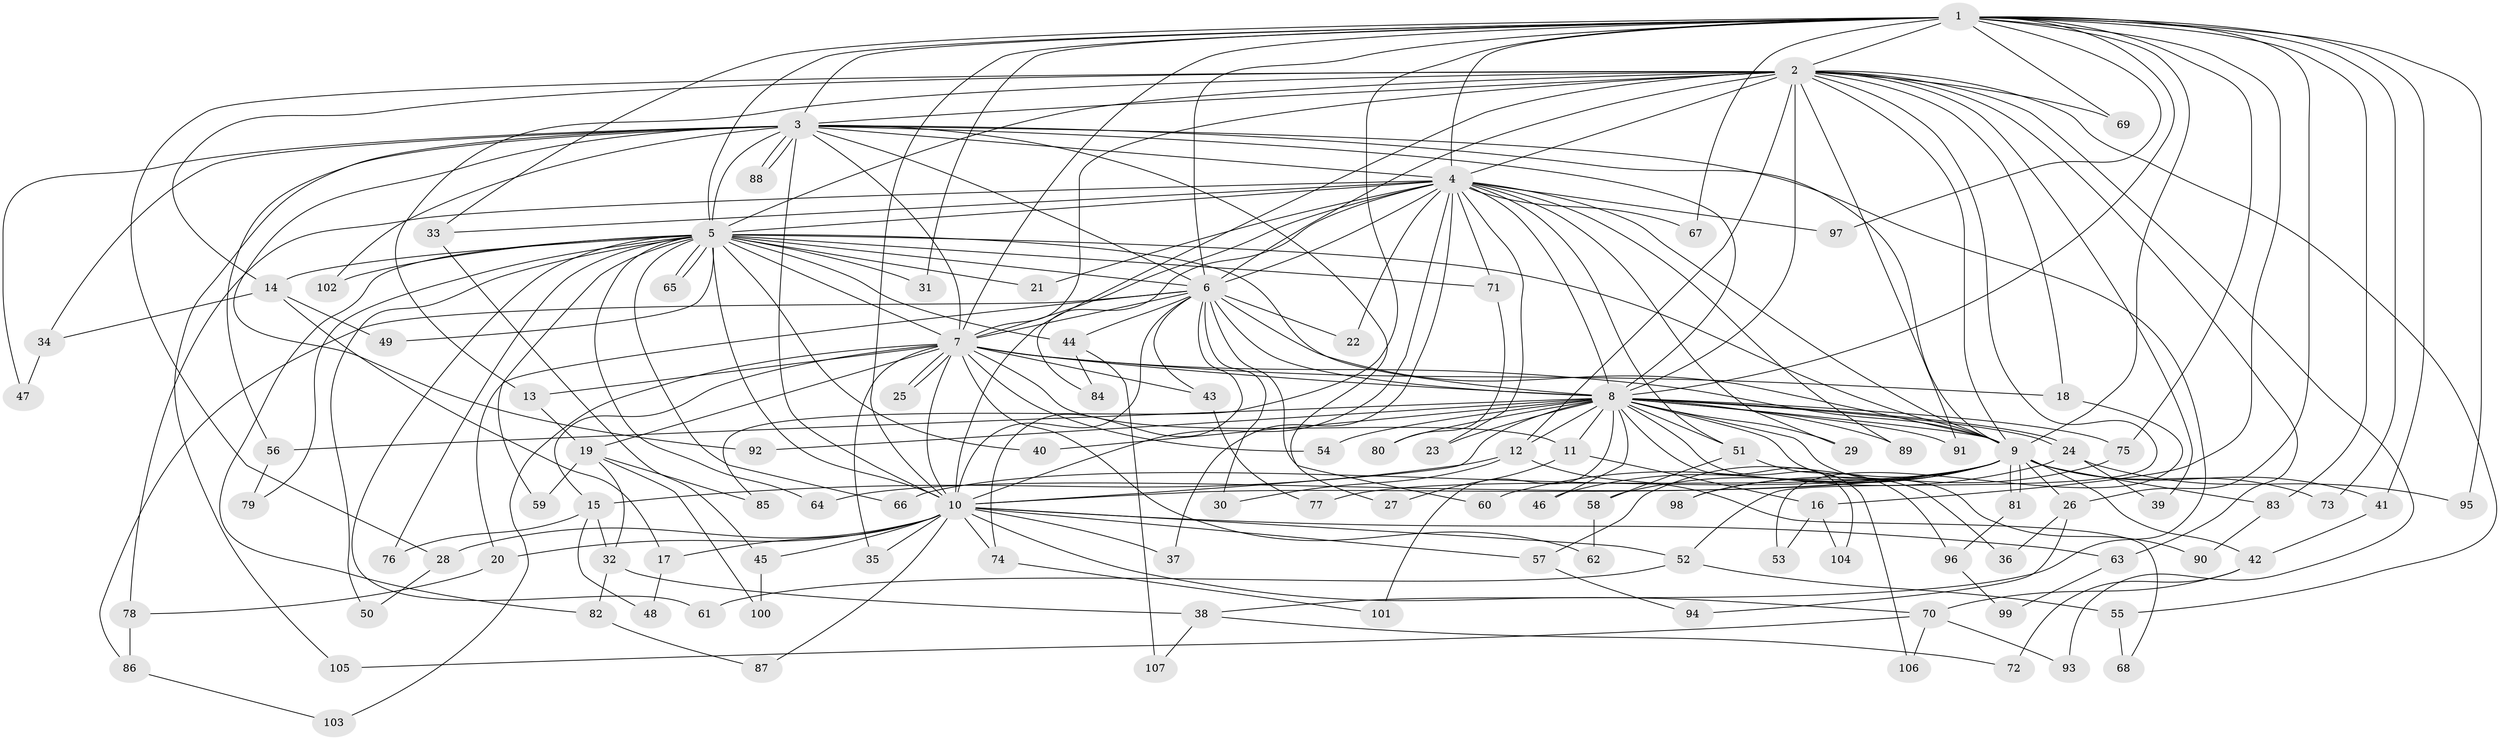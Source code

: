 // Generated by graph-tools (version 1.1) at 2025/49/03/09/25 03:49:31]
// undirected, 107 vertices, 239 edges
graph export_dot {
graph [start="1"]
  node [color=gray90,style=filled];
  1;
  2;
  3;
  4;
  5;
  6;
  7;
  8;
  9;
  10;
  11;
  12;
  13;
  14;
  15;
  16;
  17;
  18;
  19;
  20;
  21;
  22;
  23;
  24;
  25;
  26;
  27;
  28;
  29;
  30;
  31;
  32;
  33;
  34;
  35;
  36;
  37;
  38;
  39;
  40;
  41;
  42;
  43;
  44;
  45;
  46;
  47;
  48;
  49;
  50;
  51;
  52;
  53;
  54;
  55;
  56;
  57;
  58;
  59;
  60;
  61;
  62;
  63;
  64;
  65;
  66;
  67;
  68;
  69;
  70;
  71;
  72;
  73;
  74;
  75;
  76;
  77;
  78;
  79;
  80;
  81;
  82;
  83;
  84;
  85;
  86;
  87;
  88;
  89;
  90;
  91;
  92;
  93;
  94;
  95;
  96;
  97;
  98;
  99;
  100;
  101;
  102;
  103;
  104;
  105;
  106;
  107;
  1 -- 2;
  1 -- 3;
  1 -- 4;
  1 -- 5;
  1 -- 6;
  1 -- 7;
  1 -- 8;
  1 -- 9;
  1 -- 10;
  1 -- 16;
  1 -- 26;
  1 -- 31;
  1 -- 33;
  1 -- 41;
  1 -- 67;
  1 -- 69;
  1 -- 73;
  1 -- 75;
  1 -- 83;
  1 -- 85;
  1 -- 95;
  1 -- 97;
  2 -- 3;
  2 -- 4;
  2 -- 5;
  2 -- 6;
  2 -- 7;
  2 -- 8;
  2 -- 9;
  2 -- 10;
  2 -- 12;
  2 -- 13;
  2 -- 14;
  2 -- 18;
  2 -- 28;
  2 -- 39;
  2 -- 52;
  2 -- 55;
  2 -- 63;
  2 -- 69;
  2 -- 91;
  2 -- 93;
  3 -- 4;
  3 -- 5;
  3 -- 6;
  3 -- 7;
  3 -- 8;
  3 -- 9;
  3 -- 10;
  3 -- 27;
  3 -- 34;
  3 -- 38;
  3 -- 47;
  3 -- 56;
  3 -- 88;
  3 -- 88;
  3 -- 92;
  3 -- 102;
  3 -- 105;
  4 -- 5;
  4 -- 6;
  4 -- 7;
  4 -- 8;
  4 -- 9;
  4 -- 10;
  4 -- 21;
  4 -- 22;
  4 -- 23;
  4 -- 29;
  4 -- 33;
  4 -- 37;
  4 -- 51;
  4 -- 67;
  4 -- 71;
  4 -- 78;
  4 -- 84;
  4 -- 89;
  4 -- 97;
  5 -- 6;
  5 -- 7;
  5 -- 8;
  5 -- 9;
  5 -- 10;
  5 -- 14;
  5 -- 21;
  5 -- 31;
  5 -- 40;
  5 -- 44;
  5 -- 49;
  5 -- 50;
  5 -- 59;
  5 -- 61;
  5 -- 64;
  5 -- 65;
  5 -- 65;
  5 -- 66;
  5 -- 71;
  5 -- 76;
  5 -- 79;
  5 -- 82;
  5 -- 102;
  6 -- 7;
  6 -- 8;
  6 -- 9;
  6 -- 10;
  6 -- 20;
  6 -- 22;
  6 -- 30;
  6 -- 43;
  6 -- 44;
  6 -- 60;
  6 -- 74;
  6 -- 86;
  7 -- 8;
  7 -- 9;
  7 -- 10;
  7 -- 11;
  7 -- 13;
  7 -- 15;
  7 -- 18;
  7 -- 19;
  7 -- 25;
  7 -- 25;
  7 -- 35;
  7 -- 43;
  7 -- 54;
  7 -- 62;
  7 -- 103;
  8 -- 9;
  8 -- 10;
  8 -- 11;
  8 -- 12;
  8 -- 23;
  8 -- 24;
  8 -- 24;
  8 -- 29;
  8 -- 36;
  8 -- 40;
  8 -- 46;
  8 -- 51;
  8 -- 54;
  8 -- 56;
  8 -- 75;
  8 -- 80;
  8 -- 89;
  8 -- 90;
  8 -- 91;
  8 -- 92;
  8 -- 101;
  8 -- 104;
  8 -- 106;
  9 -- 10;
  9 -- 26;
  9 -- 41;
  9 -- 42;
  9 -- 46;
  9 -- 57;
  9 -- 58;
  9 -- 64;
  9 -- 66;
  9 -- 73;
  9 -- 77;
  9 -- 81;
  9 -- 81;
  9 -- 83;
  9 -- 98;
  10 -- 17;
  10 -- 20;
  10 -- 28;
  10 -- 35;
  10 -- 37;
  10 -- 45;
  10 -- 52;
  10 -- 57;
  10 -- 63;
  10 -- 70;
  10 -- 74;
  10 -- 87;
  11 -- 16;
  11 -- 27;
  12 -- 15;
  12 -- 30;
  12 -- 68;
  13 -- 19;
  14 -- 17;
  14 -- 34;
  14 -- 49;
  15 -- 32;
  15 -- 48;
  15 -- 76;
  16 -- 53;
  16 -- 104;
  17 -- 48;
  18 -- 53;
  19 -- 32;
  19 -- 59;
  19 -- 85;
  19 -- 100;
  20 -- 78;
  24 -- 39;
  24 -- 60;
  24 -- 95;
  26 -- 36;
  26 -- 94;
  28 -- 50;
  32 -- 38;
  32 -- 82;
  33 -- 45;
  34 -- 47;
  38 -- 72;
  38 -- 107;
  41 -- 42;
  42 -- 70;
  42 -- 72;
  43 -- 77;
  44 -- 84;
  44 -- 107;
  45 -- 100;
  51 -- 58;
  51 -- 96;
  52 -- 55;
  52 -- 61;
  55 -- 68;
  56 -- 79;
  57 -- 94;
  58 -- 62;
  63 -- 99;
  70 -- 93;
  70 -- 105;
  70 -- 106;
  71 -- 80;
  74 -- 101;
  75 -- 98;
  78 -- 86;
  81 -- 96;
  82 -- 87;
  83 -- 90;
  86 -- 103;
  96 -- 99;
}
